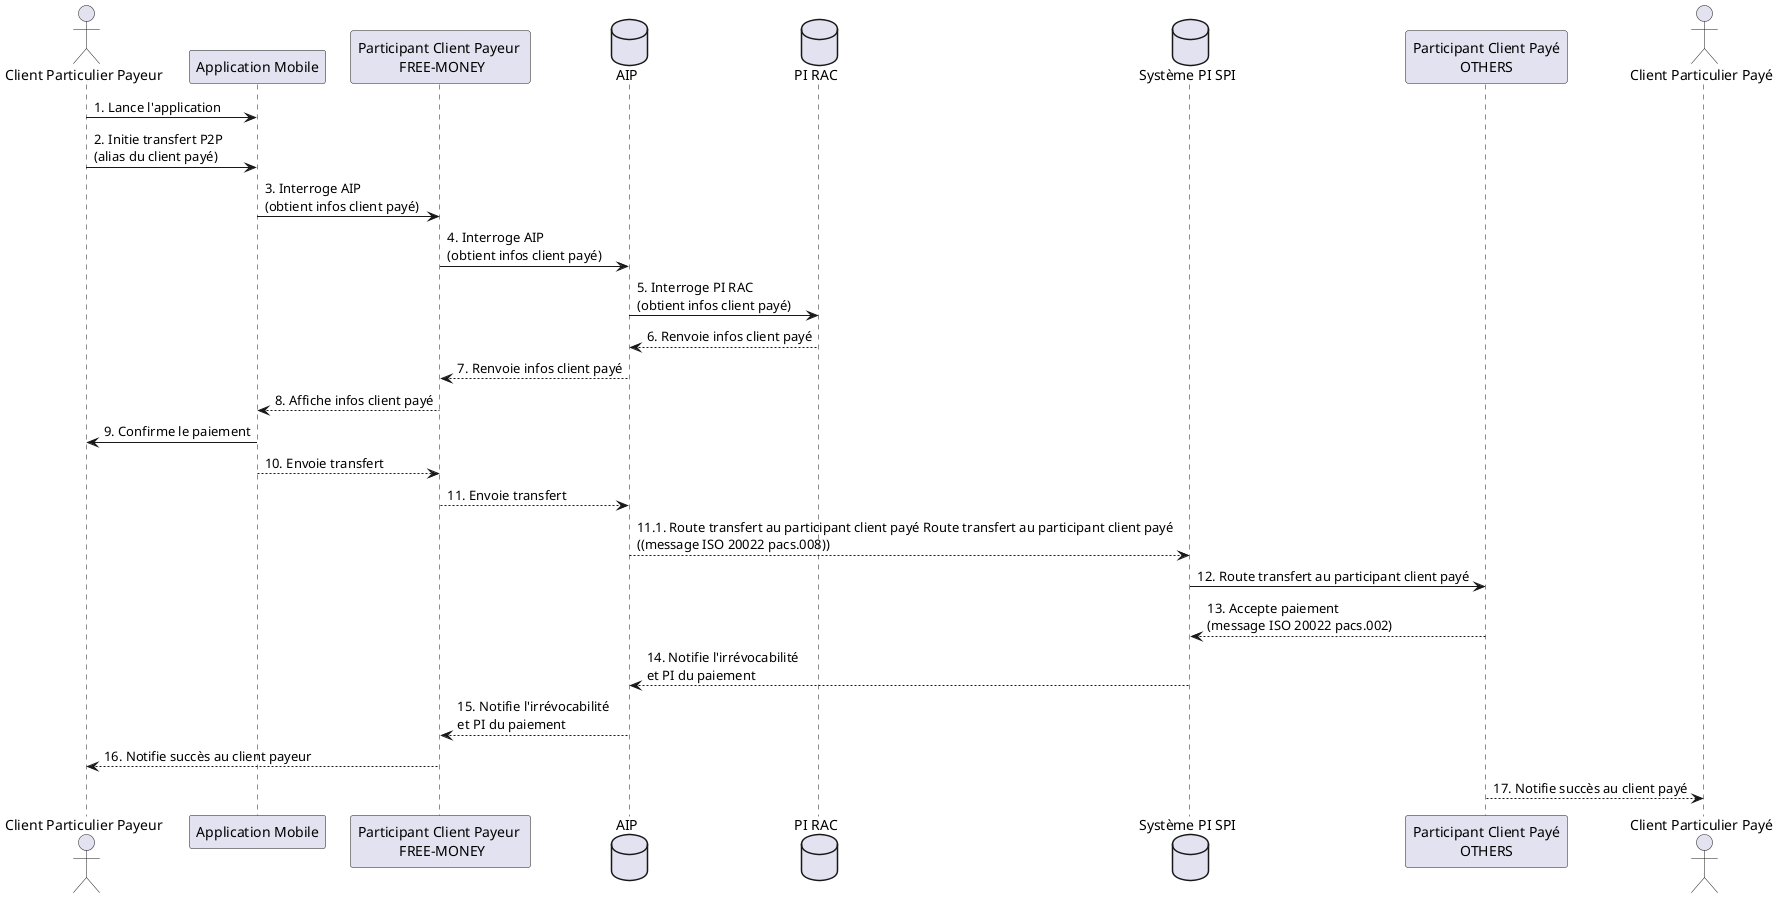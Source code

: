 @startuml

actor "Client Particulier Payeur" as clientPayeur
participant "Application Mobile" as appMobile
participant "Participant Client Payeur \n FREE-MONEY" as partClientPayeur
database "AIP" as aip
database "PI RAC" as piRac
database "Système PI SPI" as piSpi
participant "Participant Client Payé\nOTHERS" as partClientPaye
actor "Client Particulier Payé" as clientPaye

    clientPayeur -> appMobile: 1. Lance l'application
    clientPayeur -> appMobile: 2. Initie transfert P2P\n(alias du client payé)
    appMobile -> partClientPayeur: 3. Interroge AIP\n(obtient infos client payé)
    partClientPayeur -> aip: 4. Interroge AIP\n(obtient infos client payé)
    aip -> piRac: 5. Interroge PI RAC\n(obtient infos client payé)
    piRac --> aip: 6. Renvoie infos client payé
    aip --> partClientPayeur: 7. Renvoie infos client payé
    partClientPayeur --> appMobile: 8. Affiche infos client payé
    appMobile -> clientPayeur: 9. Confirme le paiement
    appMobile --> partClientPayeur: 10. Envoie transfert

    partClientPayeur --> aip: 11. Envoie transfert

    aip --> piSpi: 11.1. Route transfert au participant client payé Route transfert au participant client payé\n((message ISO 20022 pacs.008))

    piSpi -> partClientPaye: 12. Route transfert au participant client payé
    partClientPaye --> piSpi: 13. Accepte paiement\n(message ISO 20022 pacs.002)
    piSpi --> aip: 14. Notifie l'irrévocabilité\net PI du paiement
    aip --> partClientPayeur: 15. Notifie l'irrévocabilité\net PI du paiement
    partClientPayeur --> clientPayeur: 16. Notifie succès au client payeur
    partClientPaye --> clientPaye: 17. Notifie succès au client payé

@enduml
